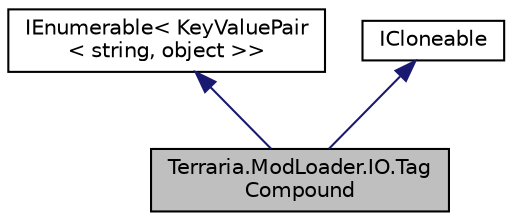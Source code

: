 digraph "Terraria.ModLoader.IO.TagCompound"
{
  edge [fontname="Helvetica",fontsize="10",labelfontname="Helvetica",labelfontsize="10"];
  node [fontname="Helvetica",fontsize="10",shape=record];
  Node0 [label="Terraria.ModLoader.IO.Tag\lCompound",height=0.2,width=0.4,color="black", fillcolor="grey75", style="filled", fontcolor="black"];
  Node1 -> Node0 [dir="back",color="midnightblue",fontsize="10",style="solid",fontname="Helvetica"];
  Node1 [label="IEnumerable\< KeyValuePair\l\< string, object \>\>",height=0.2,width=0.4,color="black", fillcolor="white", style="filled",URL="$class_i_enumerable_3_01_key_value_pair_3_01string_00_01object_01_4_4.html"];
  Node2 -> Node0 [dir="back",color="midnightblue",fontsize="10",style="solid",fontname="Helvetica"];
  Node2 [label="ICloneable",height=0.2,width=0.4,color="black", fillcolor="white", style="filled",URL="$class_i_cloneable.html"];
}
